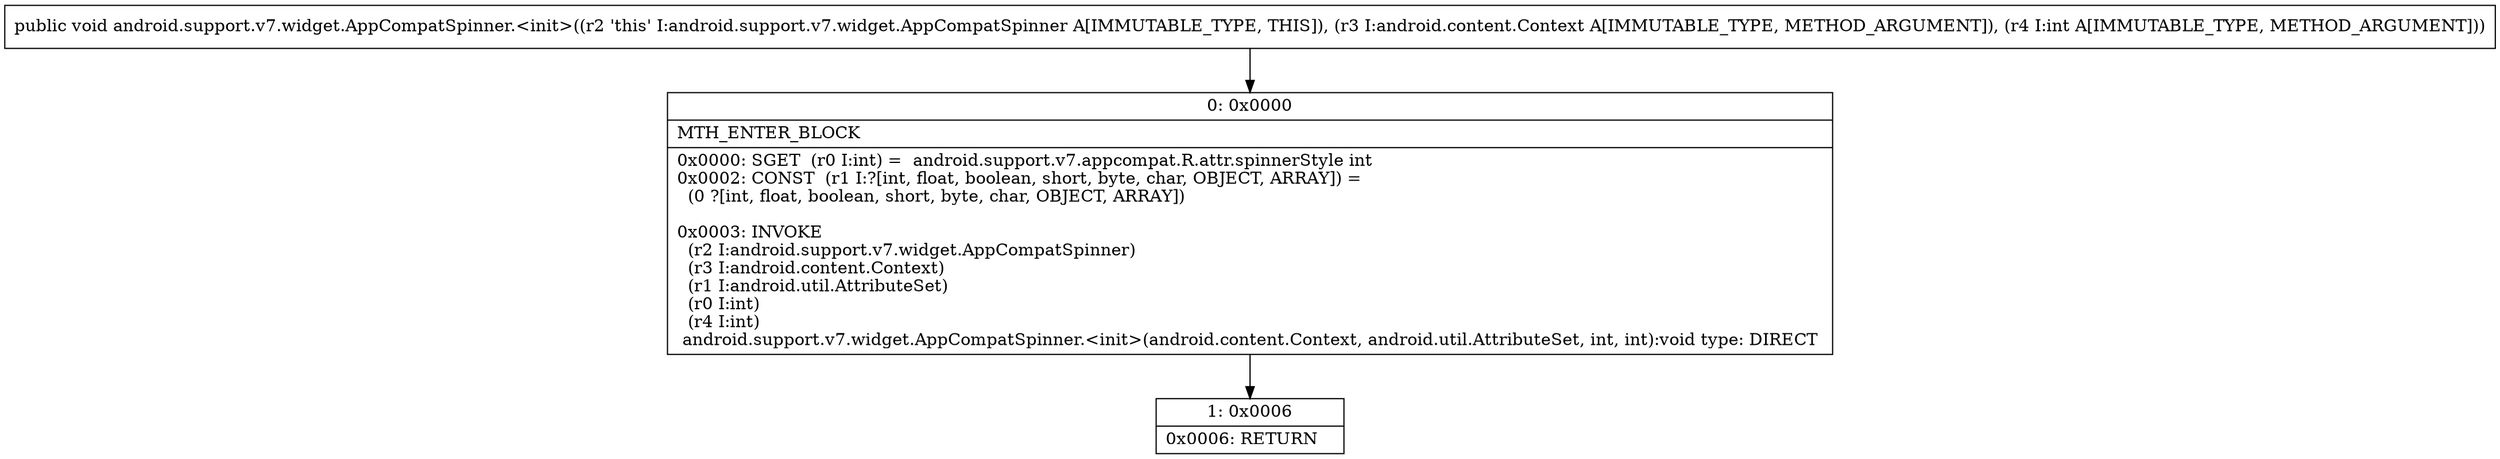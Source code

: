 digraph "CFG forandroid.support.v7.widget.AppCompatSpinner.\<init\>(Landroid\/content\/Context;I)V" {
Node_0 [shape=record,label="{0\:\ 0x0000|MTH_ENTER_BLOCK\l|0x0000: SGET  (r0 I:int) =  android.support.v7.appcompat.R.attr.spinnerStyle int \l0x0002: CONST  (r1 I:?[int, float, boolean, short, byte, char, OBJECT, ARRAY]) = \l  (0 ?[int, float, boolean, short, byte, char, OBJECT, ARRAY])\l \l0x0003: INVOKE  \l  (r2 I:android.support.v7.widget.AppCompatSpinner)\l  (r3 I:android.content.Context)\l  (r1 I:android.util.AttributeSet)\l  (r0 I:int)\l  (r4 I:int)\l android.support.v7.widget.AppCompatSpinner.\<init\>(android.content.Context, android.util.AttributeSet, int, int):void type: DIRECT \l}"];
Node_1 [shape=record,label="{1\:\ 0x0006|0x0006: RETURN   \l}"];
MethodNode[shape=record,label="{public void android.support.v7.widget.AppCompatSpinner.\<init\>((r2 'this' I:android.support.v7.widget.AppCompatSpinner A[IMMUTABLE_TYPE, THIS]), (r3 I:android.content.Context A[IMMUTABLE_TYPE, METHOD_ARGUMENT]), (r4 I:int A[IMMUTABLE_TYPE, METHOD_ARGUMENT])) }"];
MethodNode -> Node_0;
Node_0 -> Node_1;
}

